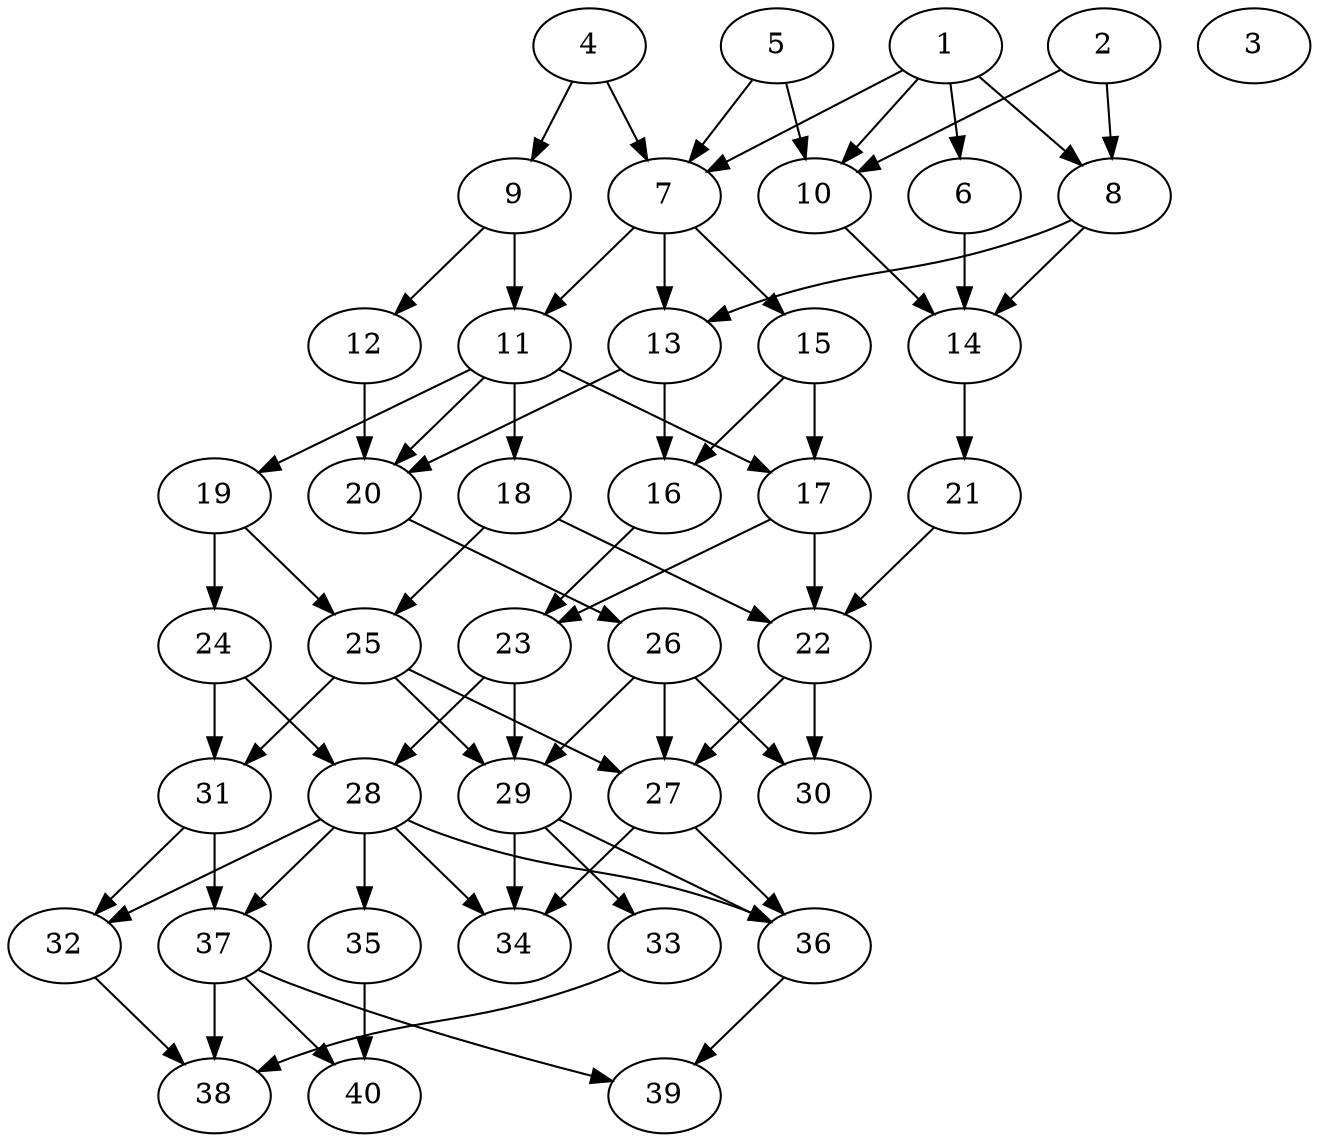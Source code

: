 // DAG automatically generated by daggen at Thu Oct  3 14:06:49 2019
// ./daggen --dot -n 40 --ccr 0.5 --fat 0.5 --regular 0.9 --density 0.5 --mindata 5242880 --maxdata 52428800 
digraph G {
  1 [size="80709632", alpha="0.13", expect_size="40354816"] 
  1 -> 6 [size ="40354816"]
  1 -> 7 [size ="40354816"]
  1 -> 8 [size ="40354816"]
  1 -> 10 [size ="40354816"]
  2 [size="49217536", alpha="0.19", expect_size="24608768"] 
  2 -> 8 [size ="24608768"]
  2 -> 10 [size ="24608768"]
  3 [size="12171264", alpha="0.10", expect_size="6085632"] 
  4 [size="38291456", alpha="0.18", expect_size="19145728"] 
  4 -> 7 [size ="19145728"]
  4 -> 9 [size ="19145728"]
  5 [size="94189568", alpha="0.16", expect_size="47094784"] 
  5 -> 7 [size ="47094784"]
  5 -> 10 [size ="47094784"]
  6 [size="25653248", alpha="0.01", expect_size="12826624"] 
  6 -> 14 [size ="12826624"]
  7 [size="17438720", alpha="0.16", expect_size="8719360"] 
  7 -> 11 [size ="8719360"]
  7 -> 13 [size ="8719360"]
  7 -> 15 [size ="8719360"]
  8 [size="81416192", alpha="0.02", expect_size="40708096"] 
  8 -> 13 [size ="40708096"]
  8 -> 14 [size ="40708096"]
  9 [size="19679232", alpha="0.00", expect_size="9839616"] 
  9 -> 11 [size ="9839616"]
  9 -> 12 [size ="9839616"]
  10 [size="34643968", alpha="0.16", expect_size="17321984"] 
  10 -> 14 [size ="17321984"]
  11 [size="76834816", alpha="0.09", expect_size="38417408"] 
  11 -> 17 [size ="38417408"]
  11 -> 18 [size ="38417408"]
  11 -> 19 [size ="38417408"]
  11 -> 20 [size ="38417408"]
  12 [size="43159552", alpha="0.14", expect_size="21579776"] 
  12 -> 20 [size ="21579776"]
  13 [size="39161856", alpha="0.11", expect_size="19580928"] 
  13 -> 16 [size ="19580928"]
  13 -> 20 [size ="19580928"]
  14 [size="85276672", alpha="0.01", expect_size="42638336"] 
  14 -> 21 [size ="42638336"]
  15 [size="78147584", alpha="0.13", expect_size="39073792"] 
  15 -> 16 [size ="39073792"]
  15 -> 17 [size ="39073792"]
  16 [size="59842560", alpha="0.17", expect_size="29921280"] 
  16 -> 23 [size ="29921280"]
  17 [size="62656512", alpha="0.09", expect_size="31328256"] 
  17 -> 22 [size ="31328256"]
  17 -> 23 [size ="31328256"]
  18 [size="43218944", alpha="0.02", expect_size="21609472"] 
  18 -> 22 [size ="21609472"]
  18 -> 25 [size ="21609472"]
  19 [size="53155840", alpha="0.03", expect_size="26577920"] 
  19 -> 24 [size ="26577920"]
  19 -> 25 [size ="26577920"]
  20 [size="53469184", alpha="0.07", expect_size="26734592"] 
  20 -> 26 [size ="26734592"]
  21 [size="35139584", alpha="0.06", expect_size="17569792"] 
  21 -> 22 [size ="17569792"]
  22 [size="76476416", alpha="0.13", expect_size="38238208"] 
  22 -> 27 [size ="38238208"]
  22 -> 30 [size ="38238208"]
  23 [size="47499264", alpha="0.01", expect_size="23749632"] 
  23 -> 28 [size ="23749632"]
  23 -> 29 [size ="23749632"]
  24 [size="98861056", alpha="0.14", expect_size="49430528"] 
  24 -> 28 [size ="49430528"]
  24 -> 31 [size ="49430528"]
  25 [size="102455296", alpha="0.06", expect_size="51227648"] 
  25 -> 27 [size ="51227648"]
  25 -> 29 [size ="51227648"]
  25 -> 31 [size ="51227648"]
  26 [size="69488640", alpha="0.20", expect_size="34744320"] 
  26 -> 27 [size ="34744320"]
  26 -> 29 [size ="34744320"]
  26 -> 30 [size ="34744320"]
  27 [size="55652352", alpha="0.16", expect_size="27826176"] 
  27 -> 34 [size ="27826176"]
  27 -> 36 [size ="27826176"]
  28 [size="100382720", alpha="0.07", expect_size="50191360"] 
  28 -> 32 [size ="50191360"]
  28 -> 34 [size ="50191360"]
  28 -> 35 [size ="50191360"]
  28 -> 36 [size ="50191360"]
  28 -> 37 [size ="50191360"]
  29 [size="16568320", alpha="0.20", expect_size="8284160"] 
  29 -> 33 [size ="8284160"]
  29 -> 34 [size ="8284160"]
  29 -> 36 [size ="8284160"]
  30 [size="31791104", alpha="0.18", expect_size="15895552"] 
  31 [size="66308096", alpha="0.10", expect_size="33154048"] 
  31 -> 32 [size ="33154048"]
  31 -> 37 [size ="33154048"]
  32 [size="95969280", alpha="0.08", expect_size="47984640"] 
  32 -> 38 [size ="47984640"]
  33 [size="65138688", alpha="0.14", expect_size="32569344"] 
  33 -> 38 [size ="32569344"]
  34 [size="69871616", alpha="0.14", expect_size="34935808"] 
  35 [size="43603968", alpha="0.10", expect_size="21801984"] 
  35 -> 40 [size ="21801984"]
  36 [size="70039552", alpha="0.15", expect_size="35019776"] 
  36 -> 39 [size ="35019776"]
  37 [size="69976064", alpha="0.12", expect_size="34988032"] 
  37 -> 38 [size ="34988032"]
  37 -> 39 [size ="34988032"]
  37 -> 40 [size ="34988032"]
  38 [size="50366464", alpha="0.16", expect_size="25183232"] 
  39 [size="82141184", alpha="0.08", expect_size="41070592"] 
  40 [size="80125952", alpha="0.10", expect_size="40062976"] 
}
